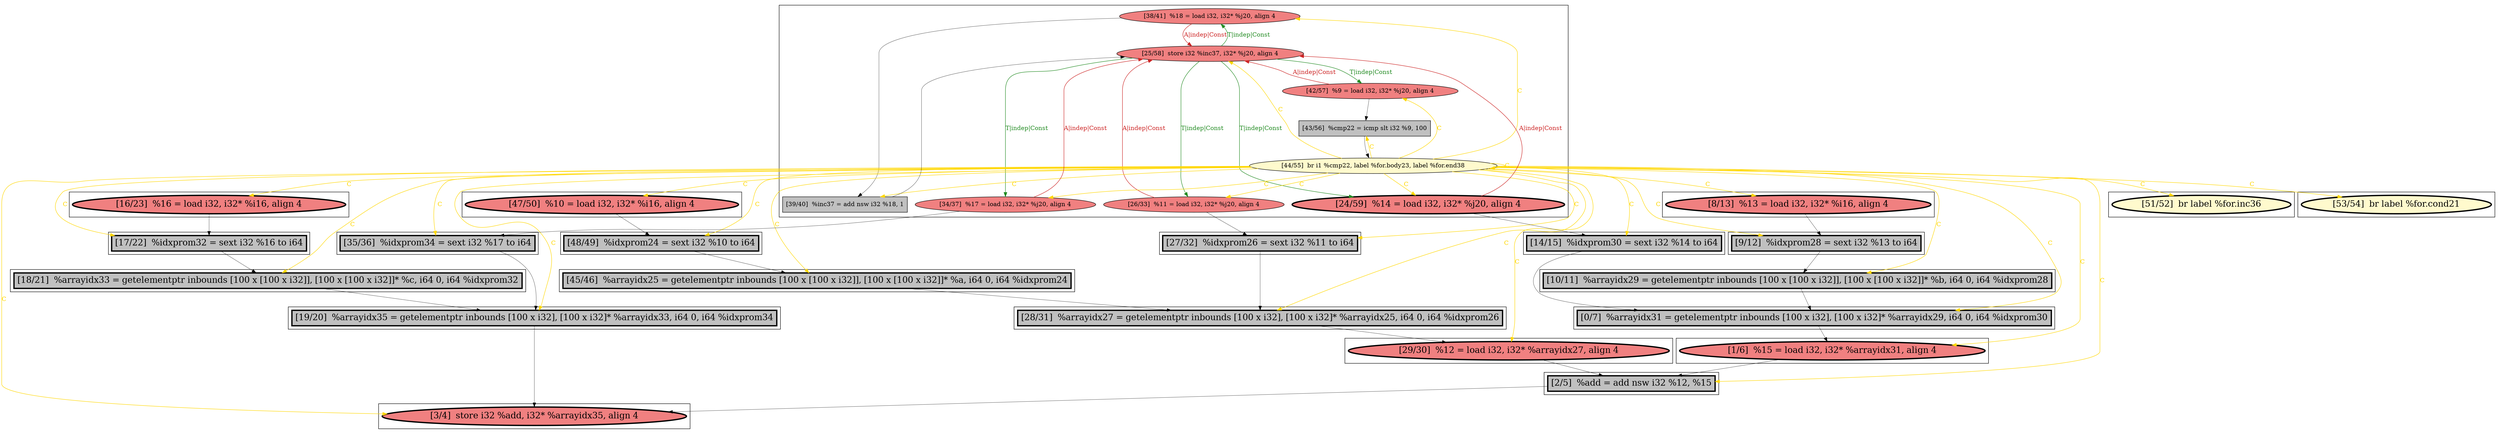 
digraph G {



node1675->node1670 [style=solid,color=firebrick3,label="A|indep|Const",penwidth=1.0,fontcolor=firebrick3 ]
node1669->node1670 [style=solid,color=firebrick3,label="A|indep|Const",penwidth=1.0,fontcolor=firebrick3 ]
node1673->node1665 [style=solid,color=gold,label="C",penwidth=1.0,fontcolor=gold ]
node1672->node1674 [style=solid,color=black,label="",penwidth=0.5,fontcolor=black ]
node1684->node1687 [style=solid,color=black,label="",penwidth=0.5,fontcolor=black ]
node1673->node1669 [style=solid,color=gold,label="C",penwidth=1.0,fontcolor=gold ]
node1683->node1664 [style=solid,color=black,label="",penwidth=0.5,fontcolor=black ]
node1667->node1678 [style=solid,color=black,label="",penwidth=0.5,fontcolor=black ]
node1670->node1667 [style=solid,color=forestgreen,label="T|indep|Const",penwidth=1.0,fontcolor=forestgreen ]
node1670->node1672 [style=solid,color=forestgreen,label="T|indep|Const",penwidth=1.0,fontcolor=forestgreen ]
node1673->node1686 [style=solid,color=gold,label="C",penwidth=1.0,fontcolor=gold ]
node1689->node1662 [style=solid,color=black,label="",penwidth=0.5,fontcolor=black ]
node1681->node1682 [style=solid,color=black,label="",penwidth=0.5,fontcolor=black ]
node1674->node1673 [style=solid,color=black,label="",penwidth=0.5,fontcolor=black ]
node1673->node1683 [style=solid,color=gold,label="C",penwidth=1.0,fontcolor=gold ]
node1682->node1660 [style=solid,color=black,label="",penwidth=0.5,fontcolor=black ]
node1673->node1685 [style=solid,color=gold,label="C",penwidth=1.0,fontcolor=gold ]
node1672->node1670 [style=solid,color=firebrick3,label="A|indep|Const",penwidth=1.0,fontcolor=firebrick3 ]
node1673->node1688 [style=solid,color=gold,label="C",penwidth=1.0,fontcolor=gold ]
node1673->node1674 [style=solid,color=gold,label="C",penwidth=1.0,fontcolor=gold ]
node1673->node1673 [style=solid,color=gold,label="C",penwidth=1.0,fontcolor=gold ]
node1662->node1661 [style=solid,color=black,label="",penwidth=0.5,fontcolor=black ]
node1665->node1676 [style=solid,color=black,label="",penwidth=0.5,fontcolor=black ]
node1664->node1662 [style=solid,color=black,label="",penwidth=0.5,fontcolor=black ]
node1673->node1680 [style=solid,color=gold,label="C",penwidth=1.0,fontcolor=gold ]
node1687->node1686 [style=solid,color=black,label="",penwidth=0.5,fontcolor=black ]
node1673->node1682 [style=solid,color=gold,label="C",penwidth=1.0,fontcolor=gold ]
node1675->node1668 [style=solid,color=black,label="",penwidth=0.5,fontcolor=black ]
node1670->node1675 [style=solid,color=forestgreen,label="T|indep|Const",penwidth=1.0,fontcolor=forestgreen ]
node1670->node1669 [style=solid,color=forestgreen,label="T|indep|Const",penwidth=1.0,fontcolor=forestgreen ]
node1673->node1671 [style=solid,color=gold,label="C",penwidth=1.0,fontcolor=gold ]
node1660->node1666 [style=solid,color=black,label="",penwidth=0.5,fontcolor=black ]
node1673->node1676 [style=solid,color=gold,label="C",penwidth=1.0,fontcolor=gold ]
node1673->node1678 [style=solid,color=gold,label="C",penwidth=1.0,fontcolor=gold ]
node1679->node1681 [style=solid,color=black,label="",penwidth=0.5,fontcolor=black ]
node1673->node1684 [style=solid,color=gold,label="C",penwidth=1.0,fontcolor=gold ]
node1673->node1662 [style=solid,color=gold,label="C",penwidth=1.0,fontcolor=gold ]
node1673->node1661 [style=solid,color=gold,label="C",penwidth=1.0,fontcolor=gold ]
node1673->node1681 [style=solid,color=gold,label="C",penwidth=1.0,fontcolor=gold ]
node1673->node1666 [style=solid,color=gold,label="C",penwidth=1.0,fontcolor=gold ]
node1673->node1687 [style=solid,color=gold,label="C",penwidth=1.0,fontcolor=gold ]
node1673->node1667 [style=solid,color=gold,label="C",penwidth=1.0,fontcolor=gold ]
node1673->node1660 [style=solid,color=gold,label="C",penwidth=1.0,fontcolor=gold ]
node1688->node1684 [style=solid,color=black,label="",penwidth=0.5,fontcolor=black ]
node1673->node1672 [style=solid,color=gold,label="C",penwidth=1.0,fontcolor=gold ]
node1673->node1664 [style=solid,color=gold,label="C",penwidth=1.0,fontcolor=gold ]
node1668->node1670 [style=solid,color=black,label="",penwidth=0.5,fontcolor=black ]
node1673->node1670 [style=solid,color=gold,label="C",penwidth=1.0,fontcolor=gold ]
node1671->node1689 [style=solid,color=black,label="",penwidth=0.5,fontcolor=black ]
node1673->node1668 [style=solid,color=gold,label="C",penwidth=1.0,fontcolor=gold ]
node1673->node1663 [style=solid,color=gold,label="C",penwidth=1.0,fontcolor=gold ]
node1661->node1660 [style=solid,color=black,label="",penwidth=0.5,fontcolor=black ]
node1673->node1675 [style=solid,color=gold,label="C",penwidth=1.0,fontcolor=gold ]
node1673->node1677 [style=solid,color=gold,label="C",penwidth=1.0,fontcolor=gold ]
node1669->node1679 [style=solid,color=black,label="",penwidth=0.5,fontcolor=black ]
node1676->node1681 [style=solid,color=black,label="",penwidth=0.5,fontcolor=black ]
node1671->node1670 [style=solid,color=firebrick3,label="A|indep|Const",penwidth=1.0,fontcolor=firebrick3 ]
node1673->node1679 [style=solid,color=gold,label="C",penwidth=1.0,fontcolor=gold ]
node1670->node1671 [style=solid,color=forestgreen,label="T|indep|Const",penwidth=1.0,fontcolor=forestgreen ]
node1667->node1670 [style=solid,color=firebrick3,label="A|indep|Const",penwidth=1.0,fontcolor=firebrick3 ]
node1685->node1665 [style=solid,color=black,label="",penwidth=0.5,fontcolor=black ]
node1678->node1686 [style=solid,color=black,label="",penwidth=0.5,fontcolor=black ]
node1673->node1689 [style=solid,color=gold,label="C",penwidth=1.0,fontcolor=gold ]
node1663->node1683 [style=solid,color=black,label="",penwidth=0.5,fontcolor=black ]
node1686->node1666 [style=solid,color=black,label="",penwidth=0.5,fontcolor=black ]


subgraph cluster20 {


node1688 [penwidth=3.0,fontsize=20,fillcolor=lightcoral,label="[16/23]  %16 = load i32, i32* %i16, align 4",shape=ellipse,style=filled ]



}

subgraph cluster18 {


node1686 [penwidth=3.0,fontsize=20,fillcolor=grey,label="[19/20]  %arrayidx35 = getelementptr inbounds [100 x i32], [100 x i32]* %arrayidx33, i64 0, i64 %idxprom34",shape=rectangle,style=filled ]



}

subgraph cluster16 {


node1684 [penwidth=3.0,fontsize=20,fillcolor=grey,label="[17/22]  %idxprom32 = sext i32 %16 to i64",shape=rectangle,style=filled ]



}

subgraph cluster17 {


node1685 [penwidth=3.0,fontsize=20,fillcolor=lightcoral,label="[47/50]  %10 = load i32, i32* %i16, align 4",shape=ellipse,style=filled ]



}

subgraph cluster4 {


node1664 [penwidth=3.0,fontsize=20,fillcolor=grey,label="[10/11]  %arrayidx29 = getelementptr inbounds [100 x [100 x i32]], [100 x [100 x i32]]* %b, i64 0, i64 %idxprom28",shape=rectangle,style=filled ]



}

subgraph cluster3 {


node1663 [penwidth=3.0,fontsize=20,fillcolor=lightcoral,label="[8/13]  %13 = load i32, i32* %i16, align 4",shape=ellipse,style=filled ]



}

subgraph cluster2 {


node1662 [penwidth=3.0,fontsize=20,fillcolor=grey,label="[0/7]  %arrayidx31 = getelementptr inbounds [100 x i32], [100 x i32]* %arrayidx29, i64 0, i64 %idxprom30",shape=rectangle,style=filled ]



}

subgraph cluster1 {


node1661 [penwidth=3.0,fontsize=20,fillcolor=lightcoral,label="[1/6]  %15 = load i32, i32* %arrayidx31, align 4",shape=ellipse,style=filled ]



}

subgraph cluster12 {


node1680 [penwidth=3.0,fontsize=20,fillcolor=lemonchiffon,label="[51/52]  br label %for.inc36",shape=ellipse,style=filled ]



}

subgraph cluster5 {


node1665 [penwidth=3.0,fontsize=20,fillcolor=grey,label="[48/49]  %idxprom24 = sext i32 %10 to i64",shape=rectangle,style=filled ]



}

subgraph cluster0 {


node1660 [penwidth=3.0,fontsize=20,fillcolor=grey,label="[2/5]  %add = add nsw i32 %12, %15",shape=rectangle,style=filled ]



}

subgraph cluster6 {


node1666 [penwidth=3.0,fontsize=20,fillcolor=lightcoral,label="[3/4]  store i32 %add, i32* %arrayidx35, align 4",shape=ellipse,style=filled ]



}

subgraph cluster14 {


node1682 [penwidth=3.0,fontsize=20,fillcolor=lightcoral,label="[29/30]  %12 = load i32, i32* %arrayidx27, align 4",shape=ellipse,style=filled ]



}

subgraph cluster7 {


node1675 [fillcolor=lightcoral,label="[38/41]  %18 = load i32, i32* %j20, align 4",shape=ellipse,style=filled ]
node1673 [fillcolor=lemonchiffon,label="[44/55]  br i1 %cmp22, label %for.body23, label %for.end38",shape=ellipse,style=filled ]
node1674 [fillcolor=grey,label="[43/56]  %cmp22 = icmp slt i32 %9, 100",shape=rectangle,style=filled ]
node1669 [fillcolor=lightcoral,label="[26/33]  %11 = load i32, i32* %j20, align 4",shape=ellipse,style=filled ]
node1668 [fillcolor=grey,label="[39/40]  %inc37 = add nsw i32 %18, 1",shape=rectangle,style=filled ]
node1667 [fillcolor=lightcoral,label="[34/37]  %17 = load i32, i32* %j20, align 4",shape=ellipse,style=filled ]
node1670 [fillcolor=lightcoral,label="[25/58]  store i32 %inc37, i32* %j20, align 4",shape=ellipse,style=filled ]
node1671 [penwidth=3.0,fontsize=20,fillcolor=lightcoral,label="[24/59]  %14 = load i32, i32* %j20, align 4",shape=ellipse,style=filled ]
node1672 [fillcolor=lightcoral,label="[42/57]  %9 = load i32, i32* %j20, align 4",shape=ellipse,style=filled ]



}

subgraph cluster8 {


node1676 [penwidth=3.0,fontsize=20,fillcolor=grey,label="[45/46]  %arrayidx25 = getelementptr inbounds [100 x [100 x i32]], [100 x [100 x i32]]* %a, i64 0, i64 %idxprom24",shape=rectangle,style=filled ]



}

subgraph cluster21 {


node1689 [penwidth=3.0,fontsize=20,fillcolor=grey,label="[14/15]  %idxprom30 = sext i32 %14 to i64",shape=rectangle,style=filled ]



}

subgraph cluster9 {


node1677 [penwidth=3.0,fontsize=20,fillcolor=lemonchiffon,label="[53/54]  br label %for.cond21",shape=ellipse,style=filled ]



}

subgraph cluster19 {


node1687 [penwidth=3.0,fontsize=20,fillcolor=grey,label="[18/21]  %arrayidx33 = getelementptr inbounds [100 x [100 x i32]], [100 x [100 x i32]]* %c, i64 0, i64 %idxprom32",shape=rectangle,style=filled ]



}

subgraph cluster10 {


node1678 [penwidth=3.0,fontsize=20,fillcolor=grey,label="[35/36]  %idxprom34 = sext i32 %17 to i64",shape=rectangle,style=filled ]



}

subgraph cluster11 {


node1679 [penwidth=3.0,fontsize=20,fillcolor=grey,label="[27/32]  %idxprom26 = sext i32 %11 to i64",shape=rectangle,style=filled ]



}

subgraph cluster13 {


node1681 [penwidth=3.0,fontsize=20,fillcolor=grey,label="[28/31]  %arrayidx27 = getelementptr inbounds [100 x i32], [100 x i32]* %arrayidx25, i64 0, i64 %idxprom26",shape=rectangle,style=filled ]



}

subgraph cluster15 {


node1683 [penwidth=3.0,fontsize=20,fillcolor=grey,label="[9/12]  %idxprom28 = sext i32 %13 to i64",shape=rectangle,style=filled ]



}

}

